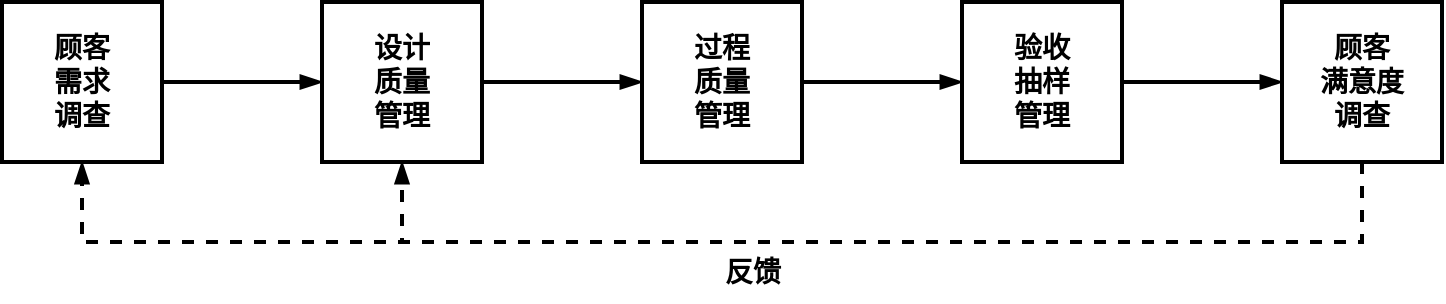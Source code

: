 <mxfile version="21.4.0" type="device" pages="2">
  <diagram name="产品生命周期质量管理" id="a_W9aXhZ7jdaJ4tRj0LN">
    <mxGraphModel dx="954" dy="663" grid="1" gridSize="10" guides="1" tooltips="1" connect="1" arrows="1" fold="1" page="1" pageScale="1" pageWidth="850" pageHeight="1100" math="0" shadow="0">
      <root>
        <mxCell id="0" />
        <mxCell id="1" parent="0" />
        <mxCell id="zXUX_spWEW-D-s5IsDxD-10" style="edgeStyle=orthogonalEdgeStyle;shape=connector;rounded=0;orthogonalLoop=1;jettySize=auto;html=1;exitX=1;exitY=0.5;exitDx=0;exitDy=0;entryX=0;entryY=0.5;entryDx=0;entryDy=0;labelBackgroundColor=default;strokeColor=default;strokeWidth=2;fontFamily=Helvetica;fontSize=11;fontColor=default;endArrow=blockThin;endFill=1;" edge="1" parent="1" source="zXUX_spWEW-D-s5IsDxD-1" target="zXUX_spWEW-D-s5IsDxD-2">
          <mxGeometry relative="1" as="geometry" />
        </mxCell>
        <mxCell id="zXUX_spWEW-D-s5IsDxD-1" value="&lt;b style=&quot;font-size: 14px;&quot;&gt;顾客&lt;br style=&quot;font-size: 14px;&quot;&gt;需求&lt;br style=&quot;font-size: 14px;&quot;&gt;调查&lt;/b&gt;" style="rounded=0;whiteSpace=wrap;html=1;strokeWidth=2;fontSize=14;" vertex="1" parent="1">
          <mxGeometry x="120" y="160" width="80" height="80" as="geometry" />
        </mxCell>
        <mxCell id="zXUX_spWEW-D-s5IsDxD-11" style="edgeStyle=orthogonalEdgeStyle;shape=connector;rounded=0;orthogonalLoop=1;jettySize=auto;html=1;exitX=1;exitY=0.5;exitDx=0;exitDy=0;entryX=0;entryY=0.5;entryDx=0;entryDy=0;labelBackgroundColor=default;strokeColor=default;strokeWidth=2;fontFamily=Helvetica;fontSize=11;fontColor=default;endArrow=blockThin;endFill=1;" edge="1" parent="1" source="zXUX_spWEW-D-s5IsDxD-2" target="zXUX_spWEW-D-s5IsDxD-3">
          <mxGeometry relative="1" as="geometry" />
        </mxCell>
        <mxCell id="zXUX_spWEW-D-s5IsDxD-2" value="&lt;b&gt;设计&lt;br&gt;质量&lt;br&gt;管理&lt;/b&gt;" style="rounded=0;whiteSpace=wrap;html=1;strokeWidth=2;fontSize=14;" vertex="1" parent="1">
          <mxGeometry x="280" y="160" width="80" height="80" as="geometry" />
        </mxCell>
        <mxCell id="zXUX_spWEW-D-s5IsDxD-12" style="edgeStyle=orthogonalEdgeStyle;shape=connector;rounded=0;orthogonalLoop=1;jettySize=auto;html=1;exitX=1;exitY=0.5;exitDx=0;exitDy=0;entryX=0;entryY=0.5;entryDx=0;entryDy=0;labelBackgroundColor=default;strokeColor=default;strokeWidth=2;fontFamily=Helvetica;fontSize=11;fontColor=default;endArrow=blockThin;endFill=1;" edge="1" parent="1" source="zXUX_spWEW-D-s5IsDxD-3" target="zXUX_spWEW-D-s5IsDxD-4">
          <mxGeometry relative="1" as="geometry" />
        </mxCell>
        <mxCell id="zXUX_spWEW-D-s5IsDxD-3" value="&lt;b&gt;过程&lt;br&gt;质量&lt;br&gt;管理&lt;/b&gt;" style="rounded=0;whiteSpace=wrap;html=1;strokeWidth=2;fontSize=14;" vertex="1" parent="1">
          <mxGeometry x="440" y="160" width="80" height="80" as="geometry" />
        </mxCell>
        <mxCell id="zXUX_spWEW-D-s5IsDxD-13" style="edgeStyle=orthogonalEdgeStyle;shape=connector;rounded=0;orthogonalLoop=1;jettySize=auto;html=1;exitX=1;exitY=0.5;exitDx=0;exitDy=0;entryX=0;entryY=0.5;entryDx=0;entryDy=0;labelBackgroundColor=default;strokeColor=default;strokeWidth=2;fontFamily=Helvetica;fontSize=11;fontColor=default;endArrow=blockThin;endFill=1;" edge="1" parent="1" source="zXUX_spWEW-D-s5IsDxD-4" target="zXUX_spWEW-D-s5IsDxD-5">
          <mxGeometry relative="1" as="geometry" />
        </mxCell>
        <mxCell id="zXUX_spWEW-D-s5IsDxD-4" value="&lt;b&gt;验收&lt;br&gt;抽样&lt;br&gt;管理&lt;/b&gt;" style="rounded=0;whiteSpace=wrap;html=1;strokeWidth=2;fontSize=14;" vertex="1" parent="1">
          <mxGeometry x="600" y="160" width="80" height="80" as="geometry" />
        </mxCell>
        <mxCell id="zXUX_spWEW-D-s5IsDxD-6" style="edgeStyle=orthogonalEdgeStyle;rounded=0;orthogonalLoop=1;jettySize=auto;html=1;exitX=0.5;exitY=1;exitDx=0;exitDy=0;entryX=0.5;entryY=1;entryDx=0;entryDy=0;endArrow=blockThin;endFill=1;dashed=1;strokeWidth=2;" edge="1" parent="1" source="zXUX_spWEW-D-s5IsDxD-5" target="zXUX_spWEW-D-s5IsDxD-1">
          <mxGeometry relative="1" as="geometry">
            <Array as="points">
              <mxPoint x="800" y="280" />
              <mxPoint x="160" y="280" />
            </Array>
          </mxGeometry>
        </mxCell>
        <mxCell id="zXUX_spWEW-D-s5IsDxD-7" style="edgeStyle=orthogonalEdgeStyle;shape=connector;rounded=0;orthogonalLoop=1;jettySize=auto;html=1;exitX=0.5;exitY=1;exitDx=0;exitDy=0;entryX=0.5;entryY=1;entryDx=0;entryDy=0;dashed=1;labelBackgroundColor=default;strokeColor=default;strokeWidth=2;fontFamily=Helvetica;fontSize=11;fontColor=default;endArrow=blockThin;endFill=1;" edge="1" parent="1" source="zXUX_spWEW-D-s5IsDxD-5" target="zXUX_spWEW-D-s5IsDxD-2">
          <mxGeometry relative="1" as="geometry">
            <Array as="points">
              <mxPoint x="800" y="280" />
              <mxPoint x="320" y="280" />
            </Array>
          </mxGeometry>
        </mxCell>
        <mxCell id="zXUX_spWEW-D-s5IsDxD-5" value="&lt;b&gt;顾客&lt;br&gt;满意度&lt;br&gt;调查&lt;/b&gt;" style="rounded=0;whiteSpace=wrap;html=1;strokeWidth=2;fontSize=14;" vertex="1" parent="1">
          <mxGeometry x="760" y="160" width="80" height="80" as="geometry" />
        </mxCell>
        <mxCell id="zXUX_spWEW-D-s5IsDxD-8" value="&lt;b&gt;&lt;font style=&quot;font-size: 14px;&quot;&gt;反馈&lt;/font&gt;&lt;/b&gt;" style="text;html=1;align=center;verticalAlign=middle;resizable=0;points=[];autosize=1;strokeColor=none;fillColor=none;fontSize=11;fontFamily=Helvetica;fontColor=default;" vertex="1" parent="1">
          <mxGeometry x="470" y="280" width="50" height="30" as="geometry" />
        </mxCell>
      </root>
    </mxGraphModel>
  </diagram>
  <diagram id="FfTYA-gYE5ZH3egPesLP" name="Page-2">
    <mxGraphModel dx="954" dy="663" grid="1" gridSize="10" guides="1" tooltips="1" connect="1" arrows="1" fold="1" page="1" pageScale="1" pageWidth="850" pageHeight="1100" math="0" shadow="0">
      <root>
        <mxCell id="0" />
        <mxCell id="1" parent="0" />
      </root>
    </mxGraphModel>
  </diagram>
</mxfile>
